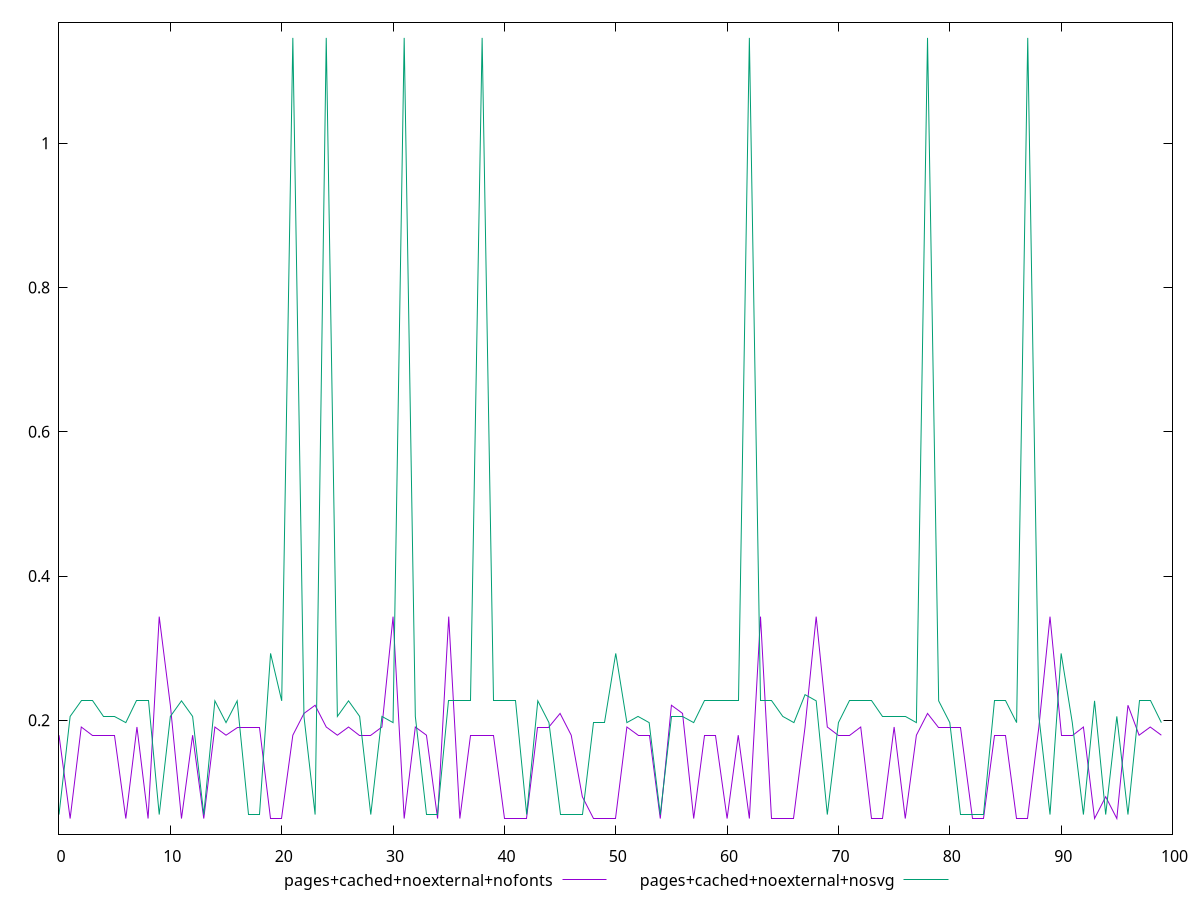 reset
set terminal svg size 640, 500 enhanced background rgb 'white'
set output "report_00007_2020-12-11T15:55:29.892Z/cumulative-layout-shift/comparison/line/6_vs_7.svg"

$pagesCachedNoexternalNofonts <<EOF
0 0.17922065734863282
1 0.0636767578125
2 0.1905707836151123
3 0.17922065734863282
4 0.17922065734863282
5 0.17922065734863282
6 0.0636767578125
7 0.1905707836151123
8 0.0636767578125
9 0.3436212158203125
10 0.2207679271697998
11 0.0636767578125
12 0.17922065734863282
13 0.0636767578125
14 0.1905707836151123
15 0.17922065734863282
16 0.1905707836151123
17 0.1905707836151123
18 0.1905707836151123
19 0.0636767578125
20 0.0636767578125
21 0.17922065734863282
22 0.20941780090332032
23 0.2207679271697998
24 0.1905707836151123
25 0.17922065734863282
26 0.1905707836151123
27 0.17922065734863282
28 0.17922065734863282
29 0.1905707836151123
30 0.3436212158203125
31 0.0636767578125
32 0.1905707836151123
33 0.17922065734863282
34 0.0636767578125
35 0.3436212158203125
36 0.0636767578125
37 0.17922065734863282
38 0.17922065734863282
39 0.17922065734863282
40 0.0636767578125
41 0.0636767578125
42 0.0636767578125
43 0.1905707836151123
44 0.1905707836151123
45 0.20941780090332032
46 0.17922065734863282
47 0.0938739013671875
48 0.0636767578125
49 0.0636767578125
50 0.0636767578125
51 0.1905707836151123
52 0.17922065734863282
53 0.17922065734863282
54 0.0636767578125
55 0.2207679271697998
56 0.20941780090332032
57 0.0636767578125
58 0.17922065734863282
59 0.17922065734863282
60 0.0636767578125
61 0.17922065734863282
62 0.0636767578125
63 0.3436212158203125
64 0.0636767578125
65 0.0636767578125
66 0.0636767578125
67 0.1905707836151123
68 0.3436212158203125
69 0.1905707836151123
70 0.17922065734863282
71 0.17922065734863282
72 0.1905707836151123
73 0.0636767578125
74 0.0636767578125
75 0.1905707836151123
76 0.0636767578125
77 0.17922065734863282
78 0.20941780090332032
79 0.1905707836151123
80 0.1905707836151123
81 0.1905707836151123
82 0.0636767578125
83 0.0636767578125
84 0.17922065734863282
85 0.17922065734863282
86 0.0636767578125
87 0.0636767578125
88 0.1905707836151123
89 0.3436212158203125
90 0.17922065734863282
91 0.17922065734863282
92 0.1905707836151123
93 0.0636767578125
94 0.0938739013671875
95 0.0636767578125
96 0.2207679271697998
97 0.17922065734863282
98 0.1905707836151123
99 0.17922065734863282
EOF

$pagesCachedNoexternalNosvg <<EOF
0 0.0691375732421875
1 0.20527796427408854
2 0.22687149047851562
3 0.22687149047851562
4 0.20527796427408854
5 0.20527796427408854
6 0.19667434692382812
7 0.22687149047851562
8 0.22687149047851562
9 0.0691375732421875
10 0.20527796427408854
11 0.22687149047851562
12 0.20527796427408854
13 0.0691375732421875
14 0.22687149047851562
15 0.19667434692382812
16 0.22687149047851562
17 0.0691375732421875
18 0.0691375732421875
19 0.29268795013427734
20 0.22687149047851562
21 1.1462412516276042
22 0.20527796427408854
23 0.0691375732421875
24 1.1462412516276042
25 0.20527796427408854
26 0.22687149047851562
27 0.20527796427408854
28 0.0691375732421875
29 0.20527796427408854
30 0.19667434692382812
31 1.1462412516276042
32 0.20527796427408854
33 0.0691375732421875
34 0.0691375732421875
35 0.22687149047851562
36 0.22687149047851562
37 0.22687149047851562
38 1.1462412516276042
39 0.22687149047851562
40 0.22687149047851562
41 0.22687149047851562
42 0.0691375732421875
43 0.22687149047851562
44 0.19667434692382812
45 0.0691375732421875
46 0.0691375732421875
47 0.0691375732421875
48 0.19667434692382812
49 0.19667434692382812
50 0.29268795013427734
51 0.19667434692382812
52 0.20527796427408854
53 0.19667434692382812
54 0.0691375732421875
55 0.20527796427408854
56 0.20527796427408854
57 0.19667434692382812
58 0.22687149047851562
59 0.22687149047851562
60 0.22687149047851562
61 0.22687149047851562
62 1.1462412516276042
63 0.22687149047851562
64 0.22687149047851562
65 0.20527796427408854
66 0.19667434692382812
67 0.23547510782877604
68 0.22687149047851562
69 0.0691375732421875
70 0.19667434692382812
71 0.22687149047851562
72 0.22687149047851562
73 0.22687149047851562
74 0.20527796427408854
75 0.20527796427408854
76 0.20527796427408854
77 0.19667434692382812
78 1.1462412516276042
79 0.22687149047851562
80 0.19667434692382812
81 0.0691375732421875
82 0.0691375732421875
83 0.0691375732421875
84 0.22687149047851562
85 0.22687149047851562
86 0.19667434692382812
87 1.1462412516276042
88 0.20527796427408854
89 0.0691375732421875
90 0.29268795013427734
91 0.19667434692382812
92 0.0691375732421875
93 0.22687149047851562
94 0.0691375732421875
95 0.20527796427408854
96 0.0691375732421875
97 0.22687149047851562
98 0.22687149047851562
99 0.19667434692382812
EOF

set key outside below
set yrange [0.042025467936197915:1.1678925415039063]

plot \
  $pagesCachedNoexternalNofonts title "pages+cached+noexternal+nofonts" with line, \
  $pagesCachedNoexternalNosvg title "pages+cached+noexternal+nosvg" with line, \


reset
